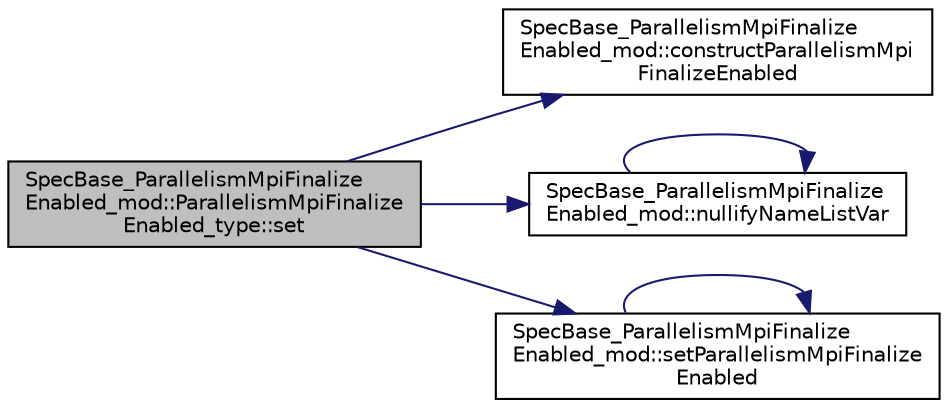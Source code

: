 digraph "SpecBase_ParallelismMpiFinalizeEnabled_mod::ParallelismMpiFinalizeEnabled_type::set"
{
 // LATEX_PDF_SIZE
  edge [fontname="Helvetica",fontsize="10",labelfontname="Helvetica",labelfontsize="10"];
  node [fontname="Helvetica",fontsize="10",shape=record];
  rankdir="LR";
  Node1 [label="SpecBase_ParallelismMpiFinalize\lEnabled_mod::ParallelismMpiFinalize\lEnabled_type::set",height=0.2,width=0.4,color="black", fillcolor="grey75", style="filled", fontcolor="black",tooltip=" "];
  Node1 -> Node2 [color="midnightblue",fontsize="10",style="solid",fontname="Helvetica"];
  Node2 [label="SpecBase_ParallelismMpiFinalize\lEnabled_mod::constructParallelismMpi\lFinalizeEnabled",height=0.2,width=0.4,color="black", fillcolor="white", style="filled",URL="$namespaceSpecBase__ParallelismMpiFinalizeEnabled__mod.html#a9486665d8b82a351f2ef1234d210fc5a",tooltip=" "];
  Node1 -> Node3 [color="midnightblue",fontsize="10",style="solid",fontname="Helvetica"];
  Node3 [label="SpecBase_ParallelismMpiFinalize\lEnabled_mod::nullifyNameListVar",height=0.2,width=0.4,color="black", fillcolor="white", style="filled",URL="$namespaceSpecBase__ParallelismMpiFinalizeEnabled__mod.html#aaa08d03a6a1d13ac471426221a828e77",tooltip=" "];
  Node3 -> Node3 [color="midnightblue",fontsize="10",style="solid",fontname="Helvetica"];
  Node1 -> Node4 [color="midnightblue",fontsize="10",style="solid",fontname="Helvetica"];
  Node4 [label="SpecBase_ParallelismMpiFinalize\lEnabled_mod::setParallelismMpiFinalize\lEnabled",height=0.2,width=0.4,color="black", fillcolor="white", style="filled",URL="$namespaceSpecBase__ParallelismMpiFinalizeEnabled__mod.html#a55d5a2143eac08af8684e1d6b1e8b571",tooltip=" "];
  Node4 -> Node4 [color="midnightblue",fontsize="10",style="solid",fontname="Helvetica"];
}
